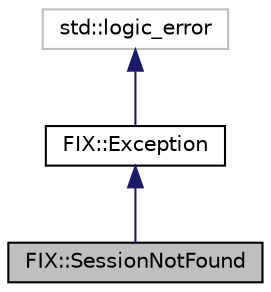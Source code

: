 digraph "FIX::SessionNotFound"
{
  edge [fontname="Helvetica",fontsize="10",labelfontname="Helvetica",labelfontsize="10"];
  node [fontname="Helvetica",fontsize="10",shape=record];
  Node3 [label="FIX::SessionNotFound",height=0.2,width=0.4,color="black", fillcolor="grey75", style="filled", fontcolor="black"];
  Node4 -> Node3 [dir="back",color="midnightblue",fontsize="10",style="solid",fontname="Helvetica"];
  Node4 [label="FIX::Exception",height=0.2,width=0.4,color="black", fillcolor="white", style="filled",URL="$struct_f_i_x_1_1_exception.html",tooltip="Base QuickFIX exception type. "];
  Node5 -> Node4 [dir="back",color="midnightblue",fontsize="10",style="solid",fontname="Helvetica"];
  Node5 [label="std::logic_error",height=0.2,width=0.4,color="grey75", fillcolor="white", style="filled"];
}
